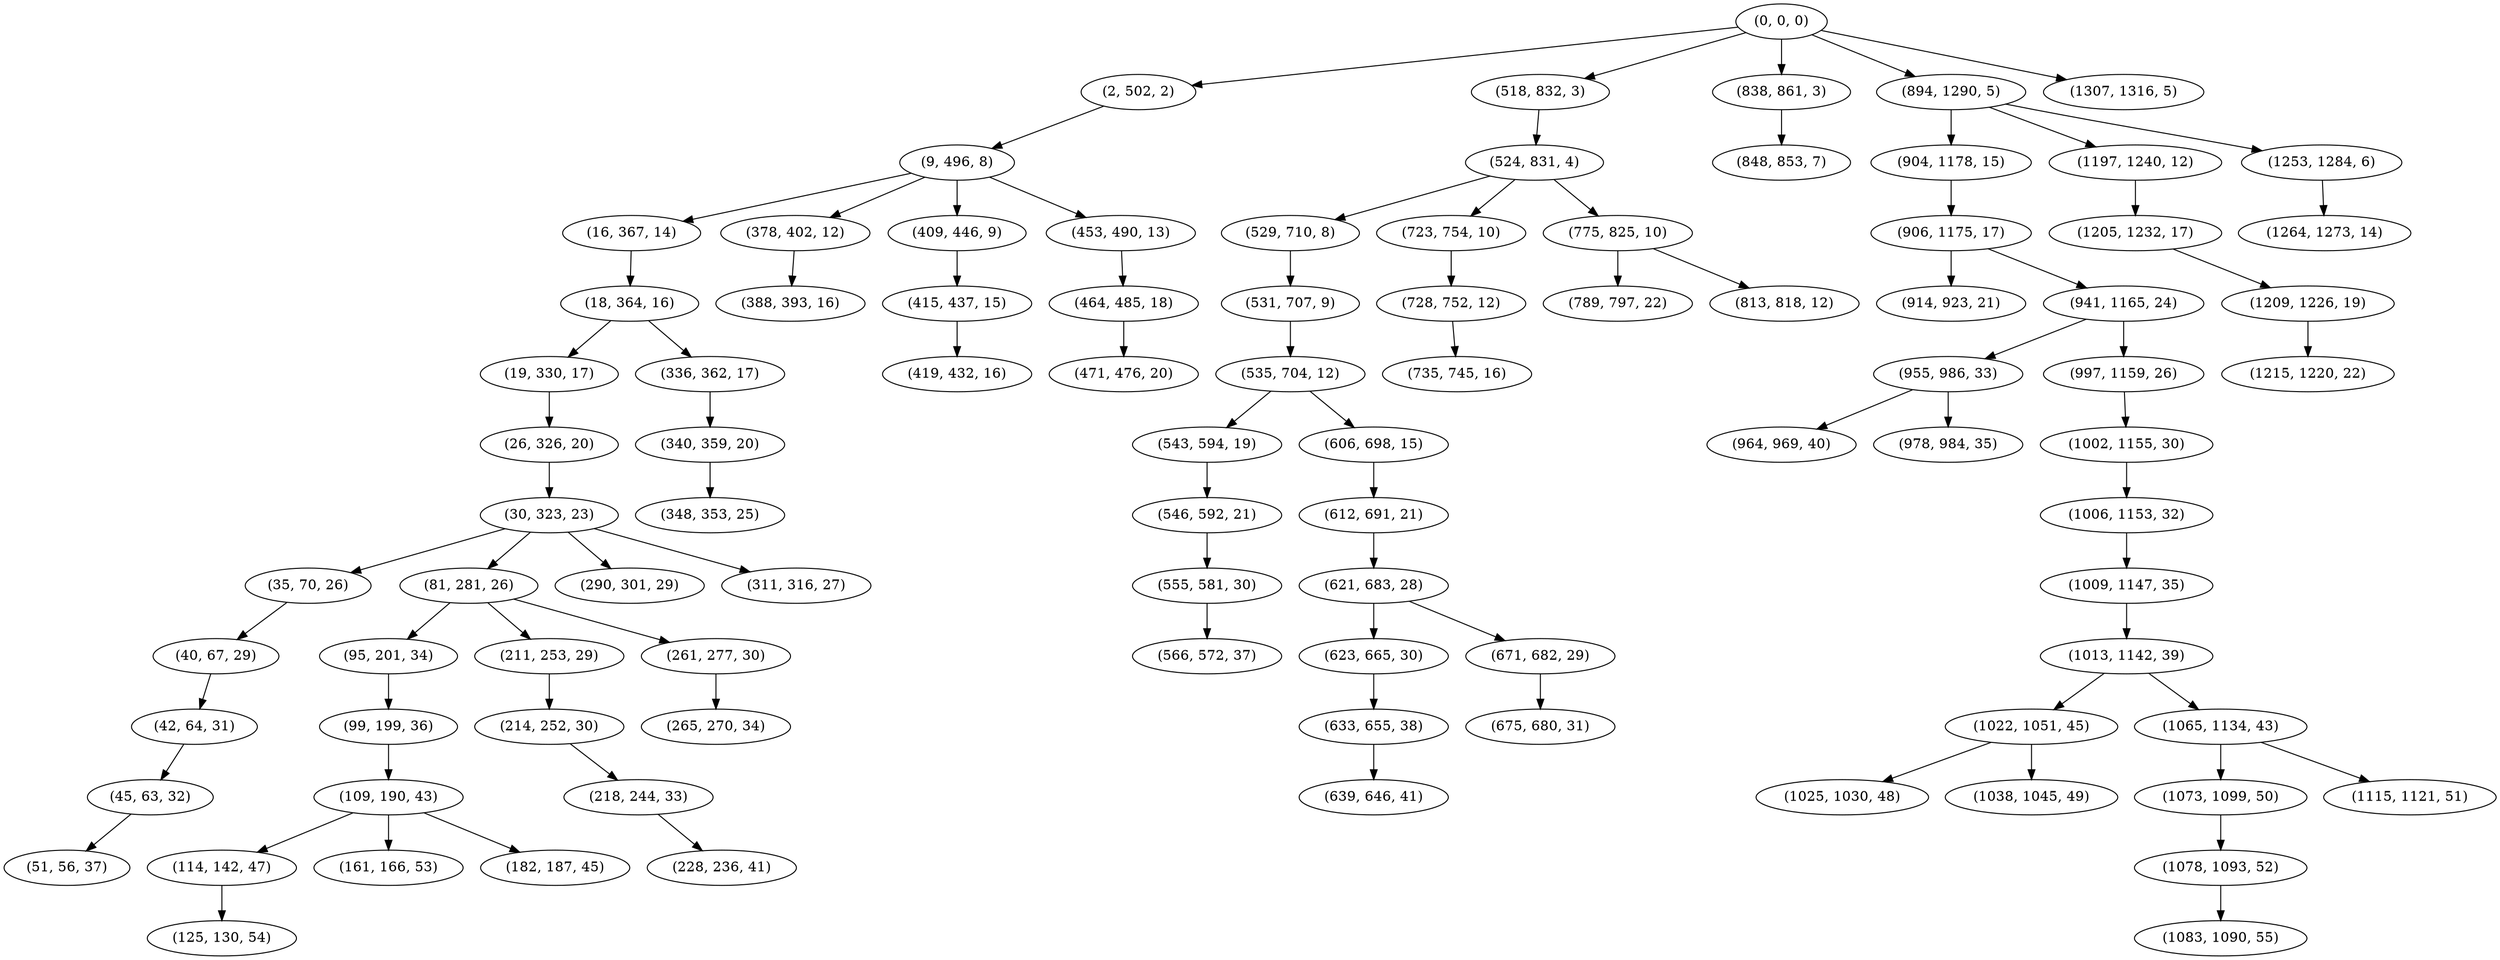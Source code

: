 digraph tree {
    "(0, 0, 0)";
    "(2, 502, 2)";
    "(9, 496, 8)";
    "(16, 367, 14)";
    "(18, 364, 16)";
    "(19, 330, 17)";
    "(26, 326, 20)";
    "(30, 323, 23)";
    "(35, 70, 26)";
    "(40, 67, 29)";
    "(42, 64, 31)";
    "(45, 63, 32)";
    "(51, 56, 37)";
    "(81, 281, 26)";
    "(95, 201, 34)";
    "(99, 199, 36)";
    "(109, 190, 43)";
    "(114, 142, 47)";
    "(125, 130, 54)";
    "(161, 166, 53)";
    "(182, 187, 45)";
    "(211, 253, 29)";
    "(214, 252, 30)";
    "(218, 244, 33)";
    "(228, 236, 41)";
    "(261, 277, 30)";
    "(265, 270, 34)";
    "(290, 301, 29)";
    "(311, 316, 27)";
    "(336, 362, 17)";
    "(340, 359, 20)";
    "(348, 353, 25)";
    "(378, 402, 12)";
    "(388, 393, 16)";
    "(409, 446, 9)";
    "(415, 437, 15)";
    "(419, 432, 16)";
    "(453, 490, 13)";
    "(464, 485, 18)";
    "(471, 476, 20)";
    "(518, 832, 3)";
    "(524, 831, 4)";
    "(529, 710, 8)";
    "(531, 707, 9)";
    "(535, 704, 12)";
    "(543, 594, 19)";
    "(546, 592, 21)";
    "(555, 581, 30)";
    "(566, 572, 37)";
    "(606, 698, 15)";
    "(612, 691, 21)";
    "(621, 683, 28)";
    "(623, 665, 30)";
    "(633, 655, 38)";
    "(639, 646, 41)";
    "(671, 682, 29)";
    "(675, 680, 31)";
    "(723, 754, 10)";
    "(728, 752, 12)";
    "(735, 745, 16)";
    "(775, 825, 10)";
    "(789, 797, 22)";
    "(813, 818, 12)";
    "(838, 861, 3)";
    "(848, 853, 7)";
    "(894, 1290, 5)";
    "(904, 1178, 15)";
    "(906, 1175, 17)";
    "(914, 923, 21)";
    "(941, 1165, 24)";
    "(955, 986, 33)";
    "(964, 969, 40)";
    "(978, 984, 35)";
    "(997, 1159, 26)";
    "(1002, 1155, 30)";
    "(1006, 1153, 32)";
    "(1009, 1147, 35)";
    "(1013, 1142, 39)";
    "(1022, 1051, 45)";
    "(1025, 1030, 48)";
    "(1038, 1045, 49)";
    "(1065, 1134, 43)";
    "(1073, 1099, 50)";
    "(1078, 1093, 52)";
    "(1083, 1090, 55)";
    "(1115, 1121, 51)";
    "(1197, 1240, 12)";
    "(1205, 1232, 17)";
    "(1209, 1226, 19)";
    "(1215, 1220, 22)";
    "(1253, 1284, 6)";
    "(1264, 1273, 14)";
    "(1307, 1316, 5)";
    "(0, 0, 0)" -> "(2, 502, 2)";
    "(0, 0, 0)" -> "(518, 832, 3)";
    "(0, 0, 0)" -> "(838, 861, 3)";
    "(0, 0, 0)" -> "(894, 1290, 5)";
    "(0, 0, 0)" -> "(1307, 1316, 5)";
    "(2, 502, 2)" -> "(9, 496, 8)";
    "(9, 496, 8)" -> "(16, 367, 14)";
    "(9, 496, 8)" -> "(378, 402, 12)";
    "(9, 496, 8)" -> "(409, 446, 9)";
    "(9, 496, 8)" -> "(453, 490, 13)";
    "(16, 367, 14)" -> "(18, 364, 16)";
    "(18, 364, 16)" -> "(19, 330, 17)";
    "(18, 364, 16)" -> "(336, 362, 17)";
    "(19, 330, 17)" -> "(26, 326, 20)";
    "(26, 326, 20)" -> "(30, 323, 23)";
    "(30, 323, 23)" -> "(35, 70, 26)";
    "(30, 323, 23)" -> "(81, 281, 26)";
    "(30, 323, 23)" -> "(290, 301, 29)";
    "(30, 323, 23)" -> "(311, 316, 27)";
    "(35, 70, 26)" -> "(40, 67, 29)";
    "(40, 67, 29)" -> "(42, 64, 31)";
    "(42, 64, 31)" -> "(45, 63, 32)";
    "(45, 63, 32)" -> "(51, 56, 37)";
    "(81, 281, 26)" -> "(95, 201, 34)";
    "(81, 281, 26)" -> "(211, 253, 29)";
    "(81, 281, 26)" -> "(261, 277, 30)";
    "(95, 201, 34)" -> "(99, 199, 36)";
    "(99, 199, 36)" -> "(109, 190, 43)";
    "(109, 190, 43)" -> "(114, 142, 47)";
    "(109, 190, 43)" -> "(161, 166, 53)";
    "(109, 190, 43)" -> "(182, 187, 45)";
    "(114, 142, 47)" -> "(125, 130, 54)";
    "(211, 253, 29)" -> "(214, 252, 30)";
    "(214, 252, 30)" -> "(218, 244, 33)";
    "(218, 244, 33)" -> "(228, 236, 41)";
    "(261, 277, 30)" -> "(265, 270, 34)";
    "(336, 362, 17)" -> "(340, 359, 20)";
    "(340, 359, 20)" -> "(348, 353, 25)";
    "(378, 402, 12)" -> "(388, 393, 16)";
    "(409, 446, 9)" -> "(415, 437, 15)";
    "(415, 437, 15)" -> "(419, 432, 16)";
    "(453, 490, 13)" -> "(464, 485, 18)";
    "(464, 485, 18)" -> "(471, 476, 20)";
    "(518, 832, 3)" -> "(524, 831, 4)";
    "(524, 831, 4)" -> "(529, 710, 8)";
    "(524, 831, 4)" -> "(723, 754, 10)";
    "(524, 831, 4)" -> "(775, 825, 10)";
    "(529, 710, 8)" -> "(531, 707, 9)";
    "(531, 707, 9)" -> "(535, 704, 12)";
    "(535, 704, 12)" -> "(543, 594, 19)";
    "(535, 704, 12)" -> "(606, 698, 15)";
    "(543, 594, 19)" -> "(546, 592, 21)";
    "(546, 592, 21)" -> "(555, 581, 30)";
    "(555, 581, 30)" -> "(566, 572, 37)";
    "(606, 698, 15)" -> "(612, 691, 21)";
    "(612, 691, 21)" -> "(621, 683, 28)";
    "(621, 683, 28)" -> "(623, 665, 30)";
    "(621, 683, 28)" -> "(671, 682, 29)";
    "(623, 665, 30)" -> "(633, 655, 38)";
    "(633, 655, 38)" -> "(639, 646, 41)";
    "(671, 682, 29)" -> "(675, 680, 31)";
    "(723, 754, 10)" -> "(728, 752, 12)";
    "(728, 752, 12)" -> "(735, 745, 16)";
    "(775, 825, 10)" -> "(789, 797, 22)";
    "(775, 825, 10)" -> "(813, 818, 12)";
    "(838, 861, 3)" -> "(848, 853, 7)";
    "(894, 1290, 5)" -> "(904, 1178, 15)";
    "(894, 1290, 5)" -> "(1197, 1240, 12)";
    "(894, 1290, 5)" -> "(1253, 1284, 6)";
    "(904, 1178, 15)" -> "(906, 1175, 17)";
    "(906, 1175, 17)" -> "(914, 923, 21)";
    "(906, 1175, 17)" -> "(941, 1165, 24)";
    "(941, 1165, 24)" -> "(955, 986, 33)";
    "(941, 1165, 24)" -> "(997, 1159, 26)";
    "(955, 986, 33)" -> "(964, 969, 40)";
    "(955, 986, 33)" -> "(978, 984, 35)";
    "(997, 1159, 26)" -> "(1002, 1155, 30)";
    "(1002, 1155, 30)" -> "(1006, 1153, 32)";
    "(1006, 1153, 32)" -> "(1009, 1147, 35)";
    "(1009, 1147, 35)" -> "(1013, 1142, 39)";
    "(1013, 1142, 39)" -> "(1022, 1051, 45)";
    "(1013, 1142, 39)" -> "(1065, 1134, 43)";
    "(1022, 1051, 45)" -> "(1025, 1030, 48)";
    "(1022, 1051, 45)" -> "(1038, 1045, 49)";
    "(1065, 1134, 43)" -> "(1073, 1099, 50)";
    "(1065, 1134, 43)" -> "(1115, 1121, 51)";
    "(1073, 1099, 50)" -> "(1078, 1093, 52)";
    "(1078, 1093, 52)" -> "(1083, 1090, 55)";
    "(1197, 1240, 12)" -> "(1205, 1232, 17)";
    "(1205, 1232, 17)" -> "(1209, 1226, 19)";
    "(1209, 1226, 19)" -> "(1215, 1220, 22)";
    "(1253, 1284, 6)" -> "(1264, 1273, 14)";
}
